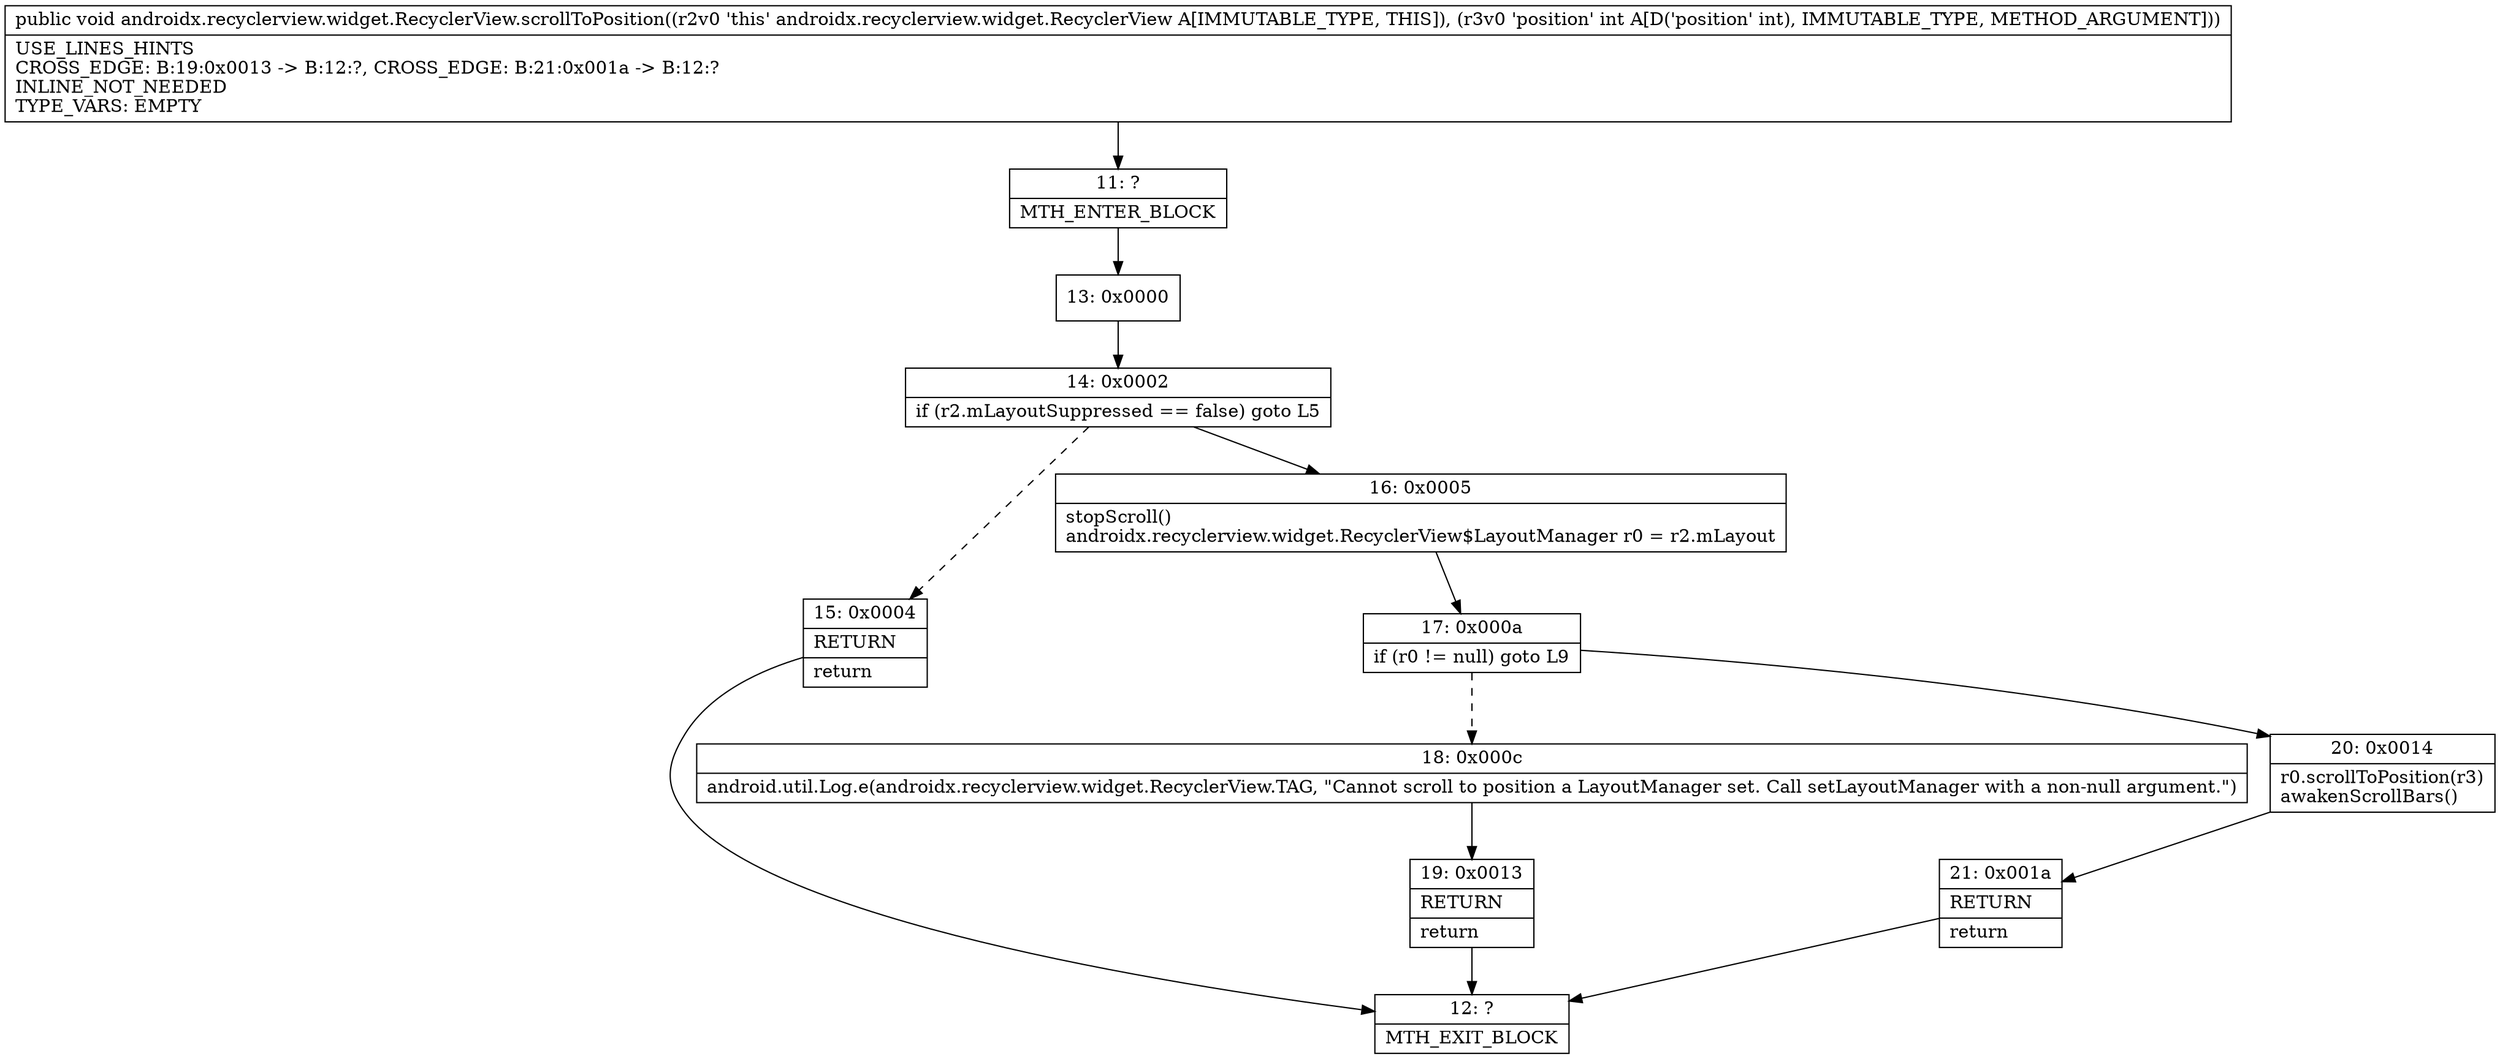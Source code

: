 digraph "CFG forandroidx.recyclerview.widget.RecyclerView.scrollToPosition(I)V" {
Node_11 [shape=record,label="{11\:\ ?|MTH_ENTER_BLOCK\l}"];
Node_13 [shape=record,label="{13\:\ 0x0000}"];
Node_14 [shape=record,label="{14\:\ 0x0002|if (r2.mLayoutSuppressed == false) goto L5\l}"];
Node_15 [shape=record,label="{15\:\ 0x0004|RETURN\l|return\l}"];
Node_12 [shape=record,label="{12\:\ ?|MTH_EXIT_BLOCK\l}"];
Node_16 [shape=record,label="{16\:\ 0x0005|stopScroll()\landroidx.recyclerview.widget.RecyclerView$LayoutManager r0 = r2.mLayout\l}"];
Node_17 [shape=record,label="{17\:\ 0x000a|if (r0 != null) goto L9\l}"];
Node_18 [shape=record,label="{18\:\ 0x000c|android.util.Log.e(androidx.recyclerview.widget.RecyclerView.TAG, \"Cannot scroll to position a LayoutManager set. Call setLayoutManager with a non\-null argument.\")\l}"];
Node_19 [shape=record,label="{19\:\ 0x0013|RETURN\l|return\l}"];
Node_20 [shape=record,label="{20\:\ 0x0014|r0.scrollToPosition(r3)\lawakenScrollBars()\l}"];
Node_21 [shape=record,label="{21\:\ 0x001a|RETURN\l|return\l}"];
MethodNode[shape=record,label="{public void androidx.recyclerview.widget.RecyclerView.scrollToPosition((r2v0 'this' androidx.recyclerview.widget.RecyclerView A[IMMUTABLE_TYPE, THIS]), (r3v0 'position' int A[D('position' int), IMMUTABLE_TYPE, METHOD_ARGUMENT]))  | USE_LINES_HINTS\lCROSS_EDGE: B:19:0x0013 \-\> B:12:?, CROSS_EDGE: B:21:0x001a \-\> B:12:?\lINLINE_NOT_NEEDED\lTYPE_VARS: EMPTY\l}"];
MethodNode -> Node_11;Node_11 -> Node_13;
Node_13 -> Node_14;
Node_14 -> Node_15[style=dashed];
Node_14 -> Node_16;
Node_15 -> Node_12;
Node_16 -> Node_17;
Node_17 -> Node_18[style=dashed];
Node_17 -> Node_20;
Node_18 -> Node_19;
Node_19 -> Node_12;
Node_20 -> Node_21;
Node_21 -> Node_12;
}

